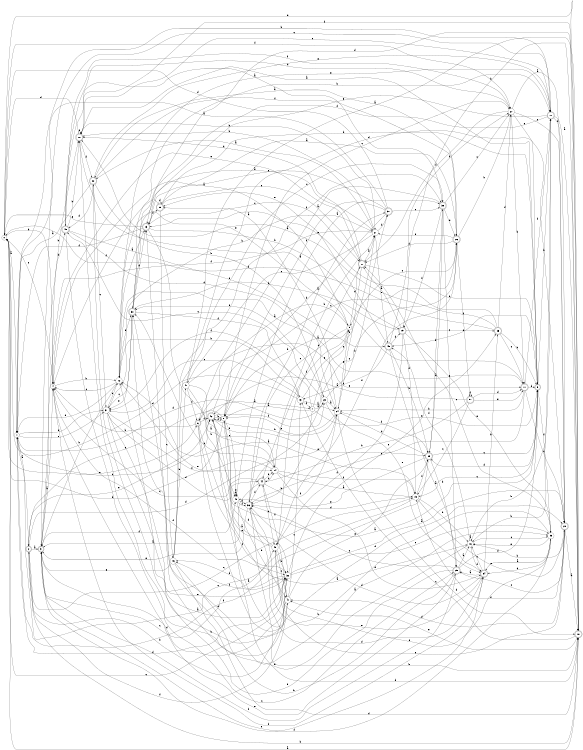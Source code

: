 digraph n41_4 {
__start0 [label="" shape="none"];

rankdir=LR;
size="8,5";

s0 [style="filled", color="black", fillcolor="white" shape="circle", label="0"];
s1 [style="filled", color="black", fillcolor="white" shape="circle", label="1"];
s2 [style="rounded,filled", color="black", fillcolor="white" shape="doublecircle", label="2"];
s3 [style="rounded,filled", color="black", fillcolor="white" shape="doublecircle", label="3"];
s4 [style="filled", color="black", fillcolor="white" shape="circle", label="4"];
s5 [style="filled", color="black", fillcolor="white" shape="circle", label="5"];
s6 [style="rounded,filled", color="black", fillcolor="white" shape="doublecircle", label="6"];
s7 [style="filled", color="black", fillcolor="white" shape="circle", label="7"];
s8 [style="filled", color="black", fillcolor="white" shape="circle", label="8"];
s9 [style="rounded,filled", color="black", fillcolor="white" shape="doublecircle", label="9"];
s10 [style="rounded,filled", color="black", fillcolor="white" shape="doublecircle", label="10"];
s11 [style="rounded,filled", color="black", fillcolor="white" shape="doublecircle", label="11"];
s12 [style="filled", color="black", fillcolor="white" shape="circle", label="12"];
s13 [style="rounded,filled", color="black", fillcolor="white" shape="doublecircle", label="13"];
s14 [style="filled", color="black", fillcolor="white" shape="circle", label="14"];
s15 [style="filled", color="black", fillcolor="white" shape="circle", label="15"];
s16 [style="filled", color="black", fillcolor="white" shape="circle", label="16"];
s17 [style="rounded,filled", color="black", fillcolor="white" shape="doublecircle", label="17"];
s18 [style="rounded,filled", color="black", fillcolor="white" shape="doublecircle", label="18"];
s19 [style="rounded,filled", color="black", fillcolor="white" shape="doublecircle", label="19"];
s20 [style="rounded,filled", color="black", fillcolor="white" shape="doublecircle", label="20"];
s21 [style="filled", color="black", fillcolor="white" shape="circle", label="21"];
s22 [style="rounded,filled", color="black", fillcolor="white" shape="doublecircle", label="22"];
s23 [style="filled", color="black", fillcolor="white" shape="circle", label="23"];
s24 [style="filled", color="black", fillcolor="white" shape="circle", label="24"];
s25 [style="rounded,filled", color="black", fillcolor="white" shape="doublecircle", label="25"];
s26 [style="rounded,filled", color="black", fillcolor="white" shape="doublecircle", label="26"];
s27 [style="filled", color="black", fillcolor="white" shape="circle", label="27"];
s28 [style="rounded,filled", color="black", fillcolor="white" shape="doublecircle", label="28"];
s29 [style="rounded,filled", color="black", fillcolor="white" shape="doublecircle", label="29"];
s30 [style="rounded,filled", color="black", fillcolor="white" shape="doublecircle", label="30"];
s31 [style="filled", color="black", fillcolor="white" shape="circle", label="31"];
s32 [style="filled", color="black", fillcolor="white" shape="circle", label="32"];
s33 [style="filled", color="black", fillcolor="white" shape="circle", label="33"];
s34 [style="rounded,filled", color="black", fillcolor="white" shape="doublecircle", label="34"];
s35 [style="rounded,filled", color="black", fillcolor="white" shape="doublecircle", label="35"];
s36 [style="filled", color="black", fillcolor="white" shape="circle", label="36"];
s37 [style="rounded,filled", color="black", fillcolor="white" shape="doublecircle", label="37"];
s38 [style="rounded,filled", color="black", fillcolor="white" shape="doublecircle", label="38"];
s39 [style="rounded,filled", color="black", fillcolor="white" shape="doublecircle", label="39"];
s40 [style="filled", color="black", fillcolor="white" shape="circle", label="40"];
s41 [style="filled", color="black", fillcolor="white" shape="circle", label="41"];
s42 [style="rounded,filled", color="black", fillcolor="white" shape="doublecircle", label="42"];
s43 [style="filled", color="black", fillcolor="white" shape="circle", label="43"];
s44 [style="rounded,filled", color="black", fillcolor="white" shape="doublecircle", label="44"];
s45 [style="filled", color="black", fillcolor="white" shape="circle", label="45"];
s46 [style="filled", color="black", fillcolor="white" shape="circle", label="46"];
s47 [style="filled", color="black", fillcolor="white" shape="circle", label="47"];
s48 [style="rounded,filled", color="black", fillcolor="white" shape="doublecircle", label="48"];
s49 [style="rounded,filled", color="black", fillcolor="white" shape="doublecircle", label="49"];
s50 [style="rounded,filled", color="black", fillcolor="white" shape="doublecircle", label="50"];
s0 -> s1 [label="a"];
s0 -> s4 [label="b"];
s0 -> s32 [label="c"];
s0 -> s18 [label="d"];
s0 -> s6 [label="e"];
s0 -> s27 [label="f"];
s1 -> s2 [label="a"];
s1 -> s17 [label="b"];
s1 -> s42 [label="c"];
s1 -> s32 [label="d"];
s1 -> s31 [label="e"];
s1 -> s31 [label="f"];
s2 -> s3 [label="a"];
s2 -> s18 [label="b"];
s2 -> s15 [label="c"];
s2 -> s24 [label="d"];
s2 -> s42 [label="e"];
s2 -> s41 [label="f"];
s3 -> s4 [label="a"];
s3 -> s10 [label="b"];
s3 -> s45 [label="c"];
s3 -> s32 [label="d"];
s3 -> s34 [label="e"];
s3 -> s40 [label="f"];
s4 -> s5 [label="a"];
s4 -> s12 [label="b"];
s4 -> s0 [label="c"];
s4 -> s48 [label="d"];
s4 -> s29 [label="e"];
s4 -> s32 [label="f"];
s5 -> s6 [label="a"];
s5 -> s8 [label="b"];
s5 -> s36 [label="c"];
s5 -> s20 [label="d"];
s5 -> s12 [label="e"];
s5 -> s44 [label="f"];
s6 -> s7 [label="a"];
s6 -> s4 [label="b"];
s6 -> s32 [label="c"];
s6 -> s28 [label="d"];
s6 -> s32 [label="e"];
s6 -> s42 [label="f"];
s7 -> s8 [label="a"];
s7 -> s36 [label="b"];
s7 -> s21 [label="c"];
s7 -> s23 [label="d"];
s7 -> s9 [label="e"];
s7 -> s31 [label="f"];
s8 -> s9 [label="a"];
s8 -> s0 [label="b"];
s8 -> s27 [label="c"];
s8 -> s18 [label="d"];
s8 -> s2 [label="e"];
s8 -> s40 [label="f"];
s9 -> s10 [label="a"];
s9 -> s17 [label="b"];
s9 -> s15 [label="c"];
s9 -> s39 [label="d"];
s9 -> s49 [label="e"];
s9 -> s33 [label="f"];
s10 -> s11 [label="a"];
s10 -> s21 [label="b"];
s10 -> s17 [label="c"];
s10 -> s0 [label="d"];
s10 -> s10 [label="e"];
s10 -> s22 [label="f"];
s11 -> s12 [label="a"];
s11 -> s24 [label="b"];
s11 -> s28 [label="c"];
s11 -> s9 [label="d"];
s11 -> s36 [label="e"];
s11 -> s17 [label="f"];
s12 -> s13 [label="a"];
s12 -> s3 [label="b"];
s12 -> s4 [label="c"];
s12 -> s1 [label="d"];
s12 -> s17 [label="e"];
s12 -> s30 [label="f"];
s13 -> s14 [label="a"];
s13 -> s19 [label="b"];
s13 -> s20 [label="c"];
s13 -> s25 [label="d"];
s13 -> s0 [label="e"];
s13 -> s1 [label="f"];
s14 -> s15 [label="a"];
s14 -> s21 [label="b"];
s14 -> s30 [label="c"];
s14 -> s34 [label="d"];
s14 -> s12 [label="e"];
s14 -> s15 [label="f"];
s15 -> s12 [label="a"];
s15 -> s16 [label="b"];
s15 -> s1 [label="c"];
s15 -> s36 [label="d"];
s15 -> s28 [label="e"];
s15 -> s39 [label="f"];
s16 -> s16 [label="a"];
s16 -> s17 [label="b"];
s16 -> s33 [label="c"];
s16 -> s34 [label="d"];
s16 -> s10 [label="e"];
s16 -> s49 [label="f"];
s17 -> s18 [label="a"];
s17 -> s16 [label="b"];
s17 -> s3 [label="c"];
s17 -> s28 [label="d"];
s17 -> s13 [label="e"];
s17 -> s30 [label="f"];
s18 -> s0 [label="a"];
s18 -> s19 [label="b"];
s18 -> s43 [label="c"];
s18 -> s13 [label="d"];
s18 -> s41 [label="e"];
s18 -> s10 [label="f"];
s19 -> s20 [label="a"];
s19 -> s30 [label="b"];
s19 -> s35 [label="c"];
s19 -> s15 [label="d"];
s19 -> s33 [label="e"];
s19 -> s45 [label="f"];
s20 -> s21 [label="a"];
s20 -> s9 [label="b"];
s20 -> s45 [label="c"];
s20 -> s10 [label="d"];
s20 -> s4 [label="e"];
s20 -> s24 [label="f"];
s21 -> s22 [label="a"];
s21 -> s10 [label="b"];
s21 -> s47 [label="c"];
s21 -> s37 [label="d"];
s21 -> s49 [label="e"];
s21 -> s3 [label="f"];
s22 -> s1 [label="a"];
s22 -> s23 [label="b"];
s22 -> s31 [label="c"];
s22 -> s48 [label="d"];
s22 -> s17 [label="e"];
s22 -> s26 [label="f"];
s23 -> s24 [label="a"];
s23 -> s37 [label="b"];
s23 -> s48 [label="c"];
s23 -> s1 [label="d"];
s23 -> s34 [label="e"];
s23 -> s30 [label="f"];
s24 -> s25 [label="a"];
s24 -> s42 [label="b"];
s24 -> s8 [label="c"];
s24 -> s18 [label="d"];
s24 -> s5 [label="e"];
s24 -> s39 [label="f"];
s25 -> s26 [label="a"];
s25 -> s9 [label="b"];
s25 -> s46 [label="c"];
s25 -> s25 [label="d"];
s25 -> s20 [label="e"];
s25 -> s4 [label="f"];
s26 -> s22 [label="a"];
s26 -> s27 [label="b"];
s26 -> s5 [label="c"];
s26 -> s20 [label="d"];
s26 -> s21 [label="e"];
s26 -> s50 [label="f"];
s27 -> s28 [label="a"];
s27 -> s11 [label="b"];
s27 -> s28 [label="c"];
s27 -> s48 [label="d"];
s27 -> s9 [label="e"];
s27 -> s20 [label="f"];
s28 -> s18 [label="a"];
s28 -> s16 [label="b"];
s28 -> s29 [label="c"];
s28 -> s41 [label="d"];
s28 -> s45 [label="e"];
s28 -> s15 [label="f"];
s29 -> s16 [label="a"];
s29 -> s30 [label="b"];
s29 -> s36 [label="c"];
s29 -> s9 [label="d"];
s29 -> s12 [label="e"];
s29 -> s3 [label="f"];
s30 -> s21 [label="a"];
s30 -> s17 [label="b"];
s30 -> s31 [label="c"];
s30 -> s13 [label="d"];
s30 -> s31 [label="e"];
s30 -> s43 [label="f"];
s31 -> s32 [label="a"];
s31 -> s21 [label="b"];
s31 -> s12 [label="c"];
s31 -> s44 [label="d"];
s31 -> s32 [label="e"];
s31 -> s14 [label="f"];
s32 -> s28 [label="a"];
s32 -> s2 [label="b"];
s32 -> s33 [label="c"];
s32 -> s46 [label="d"];
s32 -> s35 [label="e"];
s32 -> s46 [label="f"];
s33 -> s34 [label="a"];
s33 -> s22 [label="b"];
s33 -> s20 [label="c"];
s33 -> s34 [label="d"];
s33 -> s16 [label="e"];
s33 -> s3 [label="f"];
s34 -> s29 [label="a"];
s34 -> s35 [label="b"];
s34 -> s16 [label="c"];
s34 -> s36 [label="d"];
s34 -> s36 [label="e"];
s34 -> s4 [label="f"];
s35 -> s10 [label="a"];
s35 -> s9 [label="b"];
s35 -> s11 [label="c"];
s35 -> s27 [label="d"];
s35 -> s13 [label="e"];
s35 -> s0 [label="f"];
s36 -> s37 [label="a"];
s36 -> s18 [label="b"];
s36 -> s26 [label="c"];
s36 -> s34 [label="d"];
s36 -> s3 [label="e"];
s36 -> s44 [label="f"];
s37 -> s1 [label="a"];
s37 -> s8 [label="b"];
s37 -> s38 [label="c"];
s37 -> s0 [label="d"];
s37 -> s13 [label="e"];
s37 -> s8 [label="f"];
s38 -> s6 [label="a"];
s38 -> s39 [label="b"];
s38 -> s27 [label="c"];
s38 -> s26 [label="d"];
s38 -> s29 [label="e"];
s38 -> s19 [label="f"];
s39 -> s38 [label="a"];
s39 -> s29 [label="b"];
s39 -> s9 [label="c"];
s39 -> s24 [label="d"];
s39 -> s40 [label="e"];
s39 -> s1 [label="f"];
s40 -> s38 [label="a"];
s40 -> s41 [label="b"];
s40 -> s40 [label="c"];
s40 -> s36 [label="d"];
s40 -> s40 [label="e"];
s40 -> s36 [label="f"];
s41 -> s42 [label="a"];
s41 -> s30 [label="b"];
s41 -> s43 [label="c"];
s41 -> s13 [label="d"];
s41 -> s39 [label="e"];
s41 -> s44 [label="f"];
s42 -> s16 [label="a"];
s42 -> s8 [label="b"];
s42 -> s26 [label="c"];
s42 -> s8 [label="d"];
s42 -> s39 [label="e"];
s42 -> s23 [label="f"];
s43 -> s24 [label="a"];
s43 -> s12 [label="b"];
s43 -> s31 [label="c"];
s43 -> s0 [label="d"];
s43 -> s5 [label="e"];
s43 -> s7 [label="f"];
s44 -> s3 [label="a"];
s44 -> s45 [label="b"];
s44 -> s4 [label="c"];
s44 -> s14 [label="d"];
s44 -> s14 [label="e"];
s44 -> s24 [label="f"];
s45 -> s42 [label="a"];
s45 -> s32 [label="b"];
s45 -> s41 [label="c"];
s45 -> s8 [label="d"];
s45 -> s33 [label="e"];
s45 -> s26 [label="f"];
s46 -> s33 [label="a"];
s46 -> s47 [label="b"];
s46 -> s38 [label="c"];
s46 -> s18 [label="d"];
s46 -> s3 [label="e"];
s46 -> s38 [label="f"];
s47 -> s18 [label="a"];
s47 -> s40 [label="b"];
s47 -> s14 [label="c"];
s47 -> s28 [label="d"];
s47 -> s11 [label="e"];
s47 -> s6 [label="f"];
s48 -> s38 [label="a"];
s48 -> s10 [label="b"];
s48 -> s29 [label="c"];
s48 -> s24 [label="d"];
s48 -> s49 [label="e"];
s48 -> s27 [label="f"];
s49 -> s34 [label="a"];
s49 -> s39 [label="b"];
s49 -> s43 [label="c"];
s49 -> s19 [label="d"];
s49 -> s25 [label="e"];
s49 -> s27 [label="f"];
s50 -> s42 [label="a"];
s50 -> s44 [label="b"];
s50 -> s15 [label="c"];
s50 -> s11 [label="d"];
s50 -> s11 [label="e"];
s50 -> s50 [label="f"];

}